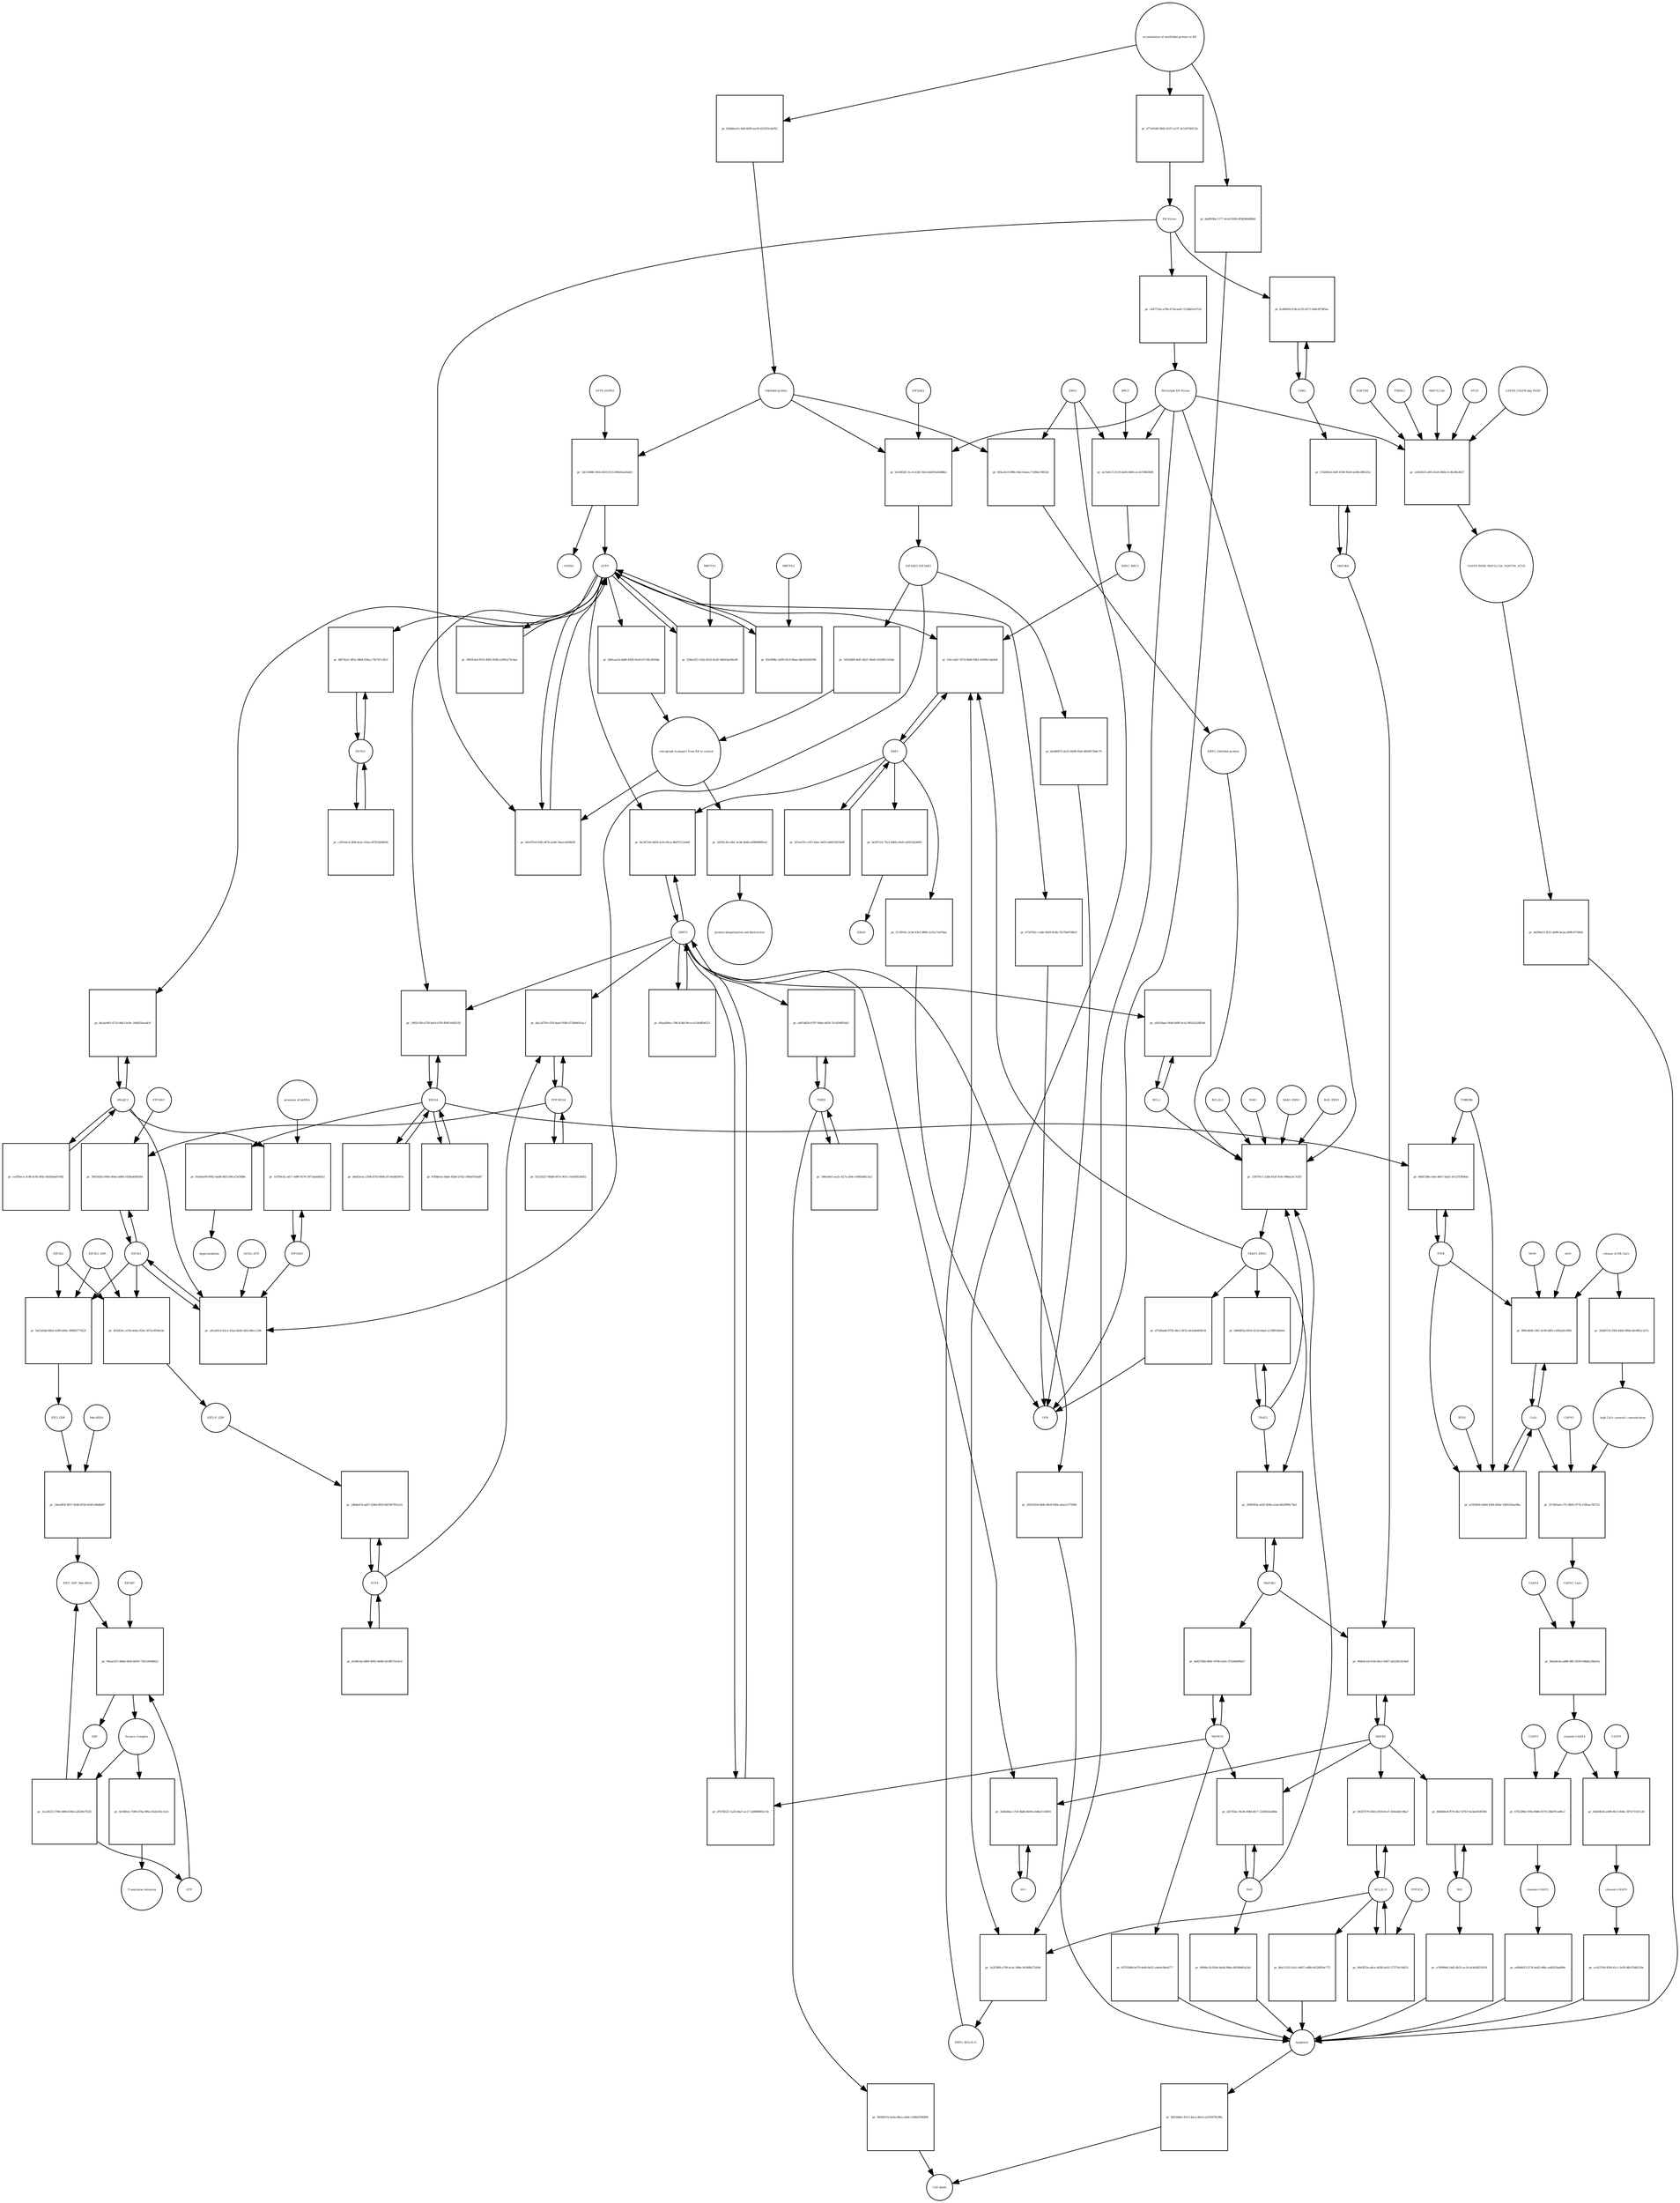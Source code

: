 strict digraph  {
ATF6_HSPA5 [annotation="", bipartite=0, cls=complex, fontsize=4, label=ATF6_HSPA5, shape=circle];
"pr_1dc55888-10fd-4503-9155-8f0e4ead5a63" [annotation="", bipartite=1, cls=process, fontsize=4, label="pr_1dc55888-10fd-4503-9155-8f0e4ead5a63", shape=square];
ATF6 [annotation="urn_miriam_hgnc.symbol_ATF6", bipartite=0, cls=macromolecule, fontsize=4, label=ATF6, shape=circle];
HSPA5 [annotation="urn_miriam_hgnc.symbol_HSPA5", bipartite=0, cls=macromolecule, fontsize=4, label=HSPA5, shape=circle];
"Unfolded protein" [annotation="", bipartite=0, cls=macromolecule, fontsize=4, label="Unfolded protein", shape=circle];
ERN1 [annotation="urn_miriam_hgnc.symbol_ERN1", bipartite=0, cls=macromolecule, fontsize=4, label=ERN1, shape=circle];
"pr_6f4ca5c0-098e-44e3-baea-710b6a70852d" [annotation="", bipartite=1, cls=process, fontsize=4, label="pr_6f4ca5c0-098e-44e3-baea-710b6a70852d", shape=square];
"ERN1_Unfolded protein" [annotation="", bipartite=0, cls=complex, fontsize=4, label="ERN1_Unfolded protein", shape=circle];
EIF2AK3_EIF2AK3 [annotation="", bipartite=0, cls=complex, fontsize=4, label=EIF2AK3_EIF2AK3, shape=circle];
"pr_34318d0f-bbf1-4b21-96e8-cb508411b5de" [annotation="", bipartite=1, cls=process, fontsize=4, label="pr_34318d0f-bbf1-4b21-96e8-cb508411b5de", shape=square];
"retrograde transport from ER to cytosol" [annotation="", bipartite=0, cls=phenotype, fontsize=4, label="retrograde transport from ER to cytosol", shape=circle];
"pr_6d0caa1d-abd9-4300-9ce9-d7c28c3830da" [annotation="", bipartite=1, cls=process, fontsize=4, label="pr_6d0caa1d-abd9-4300-9ce9-d7c28c3830da", shape=square];
"pr_2d55fc3b-cd6c-4c9e-8e6b-a09fd99f81e0" [annotation="", bipartite=1, cls=process, fontsize=4, label="pr_2d55fc3b-cd6c-4c9e-8e6b-a09fd99f81e0", shape=square];
"protein ubiquitination and destruction" [annotation="", bipartite=0, cls=phenotype, fontsize=4, label="protein ubiquitination and destruction", shape=circle];
"pr_139701c1-52bf-41af-91fe-986ea3c7e2f3" [annotation="", bipartite=1, cls=process, fontsize=4, label="pr_139701c1-52bf-41af-91fe-986ea3c7e2f3", shape=square];
TRAF2_ERN1 [annotation="", bipartite=0, cls=complex, fontsize=4, label=TRAF2_ERN1, shape=circle];
BAK1_ERN1 [annotation="", bipartite=0, cls=complex, fontsize=4, label=BAK1_ERN1, shape=circle];
BAX_ERN1 [annotation="", bipartite=0, cls=complex, fontsize=4, label=BAX_ERN1, shape=circle];
BCL2 [annotation="urn_miriam_hgnc.symbol_BCL2", bipartite=0, cls="nucleic acid feature", fontsize=4, label=BCL2, shape=circle];
BCL2L1 [annotation="urn_miriam_hgnc.symbol_BCL2L1", bipartite=0, cls=macromolecule, fontsize=4, label=BCL2L1, shape=circle];
"Persistant ER Stress" [annotation="", bipartite=0, cls=phenotype, fontsize=4, label="Persistant ER Stress", shape=circle];
BAX [annotation="urn_miriam_hgnc.symbol_BAX", bipartite=0, cls=macromolecule, fontsize=4, label=BAX, shape=circle];
BAK1 [annotation="urn_miriam_hgnc.symbol_BAK1", bipartite=0, cls=macromolecule, fontsize=4, label=BAK1, shape=circle];
TRAF2 [annotation="urn_miriam_hgnc.symbol_TRAF2", bipartite=0, cls=macromolecule, fontsize=4, label=TRAF2, shape=circle];
XBP1 [annotation="urn_miriam_hgnc.symbol_XBP1", bipartite=0, cls=macromolecule, fontsize=4, label=XBP1, shape=circle];
"pr_f16ccab5-7d74-4444-9db1-fe690c1deda8" [annotation="", bipartite=1, cls=process, fontsize=4, label="pr_f16ccab5-7d74-4444-9db1-fe690c1deda8", shape=square];
ERN1_BBC3 [annotation="", bipartite=0, cls=complex, fontsize=4, label=ERN1_BBC3, shape=circle];
ERN1_BCL2L11 [annotation="", bipartite=0, cls=complex, fontsize=4, label=ERN1_BCL2L11, shape=circle];
"pr_2f5e4191-c547-4a6c-b655-b6fd102f1b90" [annotation="", bipartite=1, cls=process, fontsize=4, label="pr_2f5e4191-c547-4a6c-b655-b6fd102f1b90", shape=square];
"pr_4e5f57e5-7fa2-49b9-a9e8-cb5f52424992" [annotation="", bipartite=1, cls=process, fontsize=4, label="pr_4e5f57e5-7fa2-49b9-a9e8-cb5f52424992", shape=square];
ERAD [annotation="", bipartite=0, cls=phenotype, fontsize=4, label=ERAD, shape=circle];
"pr_511f916c-2cb6-43e3-888e-2c62c7e47daa" [annotation="", bipartite=1, cls=process, fontsize=4, label="pr_511f916c-2cb6-43e3-888e-2c62c7e47daa", shape=square];
UPR [annotation="", bipartite=0, cls=phenotype, fontsize=4, label=UPR, shape=circle];
"pr_b4608f3a-6816-412d-b4a9-a139f8184e64" [annotation="", bipartite=1, cls=process, fontsize=4, label="pr_b4608f3a-6816-412d-b4a9-a139f8184e64", shape=square];
MAPK8 [annotation="urn_miriam_hgnc.symbol_MAPK8", bipartite=0, cls=macromolecule, fontsize=4, label=MAPK8, shape=circle];
"pr_40d24cad-fe5d-45a1-b467-eb324516c4e6" [annotation="", bipartite=1, cls=process, fontsize=4, label="pr_40d24cad-fe5d-45a1-b467-eb324516c4e6", shape=square];
MAP3K4 [annotation="urn_miriam_hgnc.symbol_MAP3K4", bipartite=0, cls=macromolecule, fontsize=4, label=MAP3K4, shape=circle];
MAP3K5 [annotation="urn_miriam_hgnc.symbol_MAP3K5", bipartite=0, cls=macromolecule, fontsize=4, label=MAP3K5, shape=circle];
MAPK14 [annotation="urn_miriam_hgnc.symbol_MAPK14", bipartite=0, cls=macromolecule, fontsize=4, label=MAPK14, shape=circle];
"pr_da8270d4-d90c-4708-a5e5-1f1b44d09eb7" [annotation="", bipartite=1, cls=process, fontsize=4, label="pr_da8270d4-d90c-4708-a5e5-1f1b44d09eb7", shape=square];
"pr_6370268b-b079-4e49-bd31-a4e0c04ed177" [annotation="", bipartite=1, cls=process, fontsize=4, label="pr_6370268b-b079-4e49-bd31-a4e0c04ed177", shape=square];
Apoptosis [annotation="", bipartite=0, cls=phenotype, fontsize=4, label=Apoptosis, shape=circle];
DDIT3 [annotation="urn_miriam_hgnc.symbol_DDIT3", bipartite=0, cls=macromolecule, fontsize=4, label=DDIT3, shape=circle];
"pr_d7678222-1a20-4da7-ac17-2d4088802c1b" [annotation="", bipartite=1, cls=process, fontsize=4, label="pr_d7678222-1a20-4da7-ac17-2d4088802c1b", shape=square];
"pr_34561854-6fd0-49c8-85be-afaa12776f46" [annotation="", bipartite=1, cls=process, fontsize=4, label="pr_34561854-6fd0-49c8-85be-afaa12776f46", shape=square];
"pr_ad555bae-5646-449f-9ce2-881b2228f54d" [annotation="", bipartite=1, cls=process, fontsize=4, label="pr_ad555bae-5646-449f-9ce2-881b2228f54d", shape=square];
"pr_b5ed7fe9-93f0-4f74-a2d0-18aec6438d30" [annotation="", bipartite=1, cls=process, fontsize=4, label="pr_b5ed7fe9-93f0-4f74-a2d0-18aec6438d30", shape=square];
"ER Stress" [annotation="", bipartite=0, cls=phenotype, fontsize=4, label="ER Stress", shape=circle];
"pr_258ee5f3-12b3-4532-8cd2-0d043ae06c49" [annotation="", bipartite=1, cls=process, fontsize=4, label="pr_258ee5f3-12b3-4532-8cd2-0d043ae06c49", shape=square];
MBTPS1 [annotation="urn_miriam_hgnc.symbol_MBTPS1", bipartite=0, cls=macromolecule, fontsize=4, label=MBTPS1, shape=circle];
"pr_83c698fa-2a90-43c6-8bae-68e45d39196f" [annotation="", bipartite=1, cls=process, fontsize=4, label="pr_83c698fa-2a90-43c6-8bae-68e45d39196f", shape=square];
MBTPS2 [annotation="urn_miriam_hgnc.symbol_MBTPS2", bipartite=0, cls=macromolecule, fontsize=4, label=MBTPS2, shape=circle];
"pr_390263a4-f635-4982-8340-a2081a73c4aa" [annotation="", bipartite=1, cls=process, fontsize=4, label="pr_390263a4-f635-4982-8340-a2081a73c4aa", shape=square];
"pr_95aa690a-c786-4248-90ca-a514a9f0d123" [annotation="", bipartite=1, cls=process, fontsize=4, label="pr_95aa690a-c786-4248-90ca-a514a9f0d123", shape=square];
"pr_8e3d72d3-d854-4cfe-85ca-88d7f112eb0f" [annotation="", bipartite=1, cls=process, fontsize=4, label="pr_8e3d72d3-d854-4cfe-85ca-88d7f112eb0f", shape=square];
EIF2S1 [annotation="urn_miriam_hgnc.symbol_EIF2S1", bipartite=0, cls=macromolecule, fontsize=4, label=EIF2S1, shape=circle];
"pr_a41a0014-b3c1-43ae-beb0-d45c48ecc29b" [annotation="", bipartite=1, cls=process, fontsize=4, label="pr_a41a0014-b3c1-43ae-beb0-d45c48ecc29b", shape=square];
GCN2_ATP [annotation="", bipartite=0, cls=complex, fontsize=4, label=GCN2_ATP, shape=circle];
EIF2AK2 [annotation="urn_miriam_hgnc.symbol_EIF2AK2", bipartite=0, cls=macromolecule, fontsize=4, label=EIF2AK2, shape=circle];
DNAJC3 [annotation="urn_miriam_hgnc.symbol_DNAJC3", bipartite=0, cls=macromolecule, fontsize=4, label=DNAJC3, shape=circle];
EIF2S2 [annotation="urn_miriam_hgnc.symbol_EIF2S2", bipartite=0, cls=macromolecule, fontsize=4, label=EIF2S2, shape=circle];
"pr_5b23d5dd-88b3-4390-b06c-008f0577422f" [annotation="", bipartite=1, cls=process, fontsize=4, label="pr_5b23d5dd-88b3-4390-b06c-008f0577422f", shape=square];
EIF2S3_GDP [annotation="", bipartite=0, cls=complex, fontsize=4, label=EIF2S3_GDP, shape=circle];
EIF2_GDP [annotation="", bipartite=0, cls=complex, fontsize=4, label=EIF2_GDP, shape=circle];
"EIF2_GDP_Met-tRNA" [annotation="", bipartite=0, cls=complex, fontsize=4, label="EIF2_GDP_Met-tRNA", shape=circle];
"pr_04aac637-d66d-4430-b819-734510048b22" [annotation="", bipartite=1, cls=process, fontsize=4, label="pr_04aac637-d66d-4430-b819-734510048b22", shape=square];
"Ternary Complex" [annotation="", bipartite=0, cls=complex, fontsize=4, label="Ternary Complex", shape=circle];
"EIF2B*" [annotation="", bipartite=0, cls=complex, fontsize=4, label="EIF2B*", shape=circle];
GTP [annotation="urn_miriam_obo.chebi_CHEBI%3A57600", bipartite=0, cls="simple chemical", fontsize=4, label=GTP, shape=circle];
GDP [annotation="urn_miriam_obo.chebi_CHEBI%3A65180", bipartite=0, cls="simple chemical", fontsize=4, label=GDP, shape=circle];
"pr_1ac24211-f786-4084-83bd-a2f2bfe7f255" [annotation="", bipartite=1, cls=process, fontsize=4, label="pr_1ac24211-f786-4084-83bd-a2f2bfe7f255", shape=square];
ATF4 [annotation="urn_miriam_hgnc.symbol_ATF4", bipartite=0, cls=macromolecule, fontsize=4, label=ATF4, shape=circle];
"pr_24bda47d-ad57-436d-8910-8d7d07f01a14" [annotation="", bipartite=1, cls=process, fontsize=4, label="pr_24bda47d-ad57-436d-8910-8d7d07f01a14", shape=square];
"EIF2-P_GDP" [annotation="", bipartite=0, cls=complex, fontsize=4, label="EIF2-P_GDP", shape=circle];
"pr_d144fc6a-68f6-4092-8e68-55c88735cdcd" [annotation="", bipartite=1, cls=process, fontsize=4, label="pr_d144fc6a-68f6-4092-8e68-55c88735cdcd", shape=square];
PPP1R15A [annotation="urn_miriam_hgnc.symbol_PPP1R15A", bipartite=0, cls=macromolecule, fontsize=4, label=PPP1R15A, shape=circle];
"pr_dac2d759-cf29-4ae4-9580-473b8bf41ac2" [annotation="", bipartite=1, cls=process, fontsize=4, label="pr_dac2d759-cf29-4ae4-9580-473b8bf41ac2", shape=square];
"pr_53220227-6bd9-447e-9031-10a93923b2f2" [annotation="", bipartite=1, cls=process, fontsize=4, label="pr_53220227-6bd9-447e-9031-10a93923b2f2", shape=square];
"pr_4cf4f6e5-7589-476a-9f6a-0522e45c1e1c" [annotation="", bipartite=1, cls=process, fontsize=4, label="pr_4cf4f6e5-7589-476a-9f6a-0522e45c1e1c", shape=square];
"Translation initiation" [annotation="", bipartite=0, cls=phenotype, fontsize=4, label="Translation initiation", shape=circle];
"pr_3009383a-e62f-4940-a2a6-4620f90c74a1" [annotation="", bipartite=1, cls=process, fontsize=4, label="pr_3009383a-e62f-4940-a2a6-4620f90c74a1", shape=square];
ERO1A [annotation="urn_miriam_hgnc.symbol_ERO1A", bipartite=0, cls=macromolecule, fontsize=4, label=ERO1A, shape=circle];
"pr_1902cf38-e578-4a05-b7f9-ff667e083535" [annotation="", bipartite=1, cls=process, fontsize=4, label="pr_1902cf38-e578-4a05-b7f9-ff667e083535", shape=square];
"pr_87bbfeea-04de-45bd-a7d2-c0fda010ab87" [annotation="", bipartite=1, cls=process, fontsize=4, label="pr_87bbfeea-04de-45bd-a7d2-c0fda010ab87", shape=square];
"pr_7b91b5b3-090a-404a-b840-1038a4d58344" [annotation="", bipartite=1, cls=process, fontsize=4, label="pr_7b91b5b3-090a-404a-b840-1038a4d58344", shape=square];
EIF2AK1 [annotation="urn_miriam_hgnc.symbol_EIF2AK1", bipartite=0, cls=macromolecule, fontsize=4, label=EIF2AK1, shape=circle];
"pr_af2702ac-9e24-4084-bfc7-12381b5a9dbe" [annotation="", bipartite=1, cls=process, fontsize=4, label="pr_af2702ac-9e24-4084-bfc7-12381b5a9dbe", shape=square];
"pr_90fb6c1b-95b4-4a6d-94ba-64589482a3a5" [annotation="", bipartite=1, cls=process, fontsize=4, label="pr_90fb6c1b-95b4-4a6d-94ba-64589482a3a5", shape=square];
"Ca2+" [annotation="urn_miriam_obo.chebi_CHEBI%3A29108", bipartite=0, cls="simple chemical", fontsize=4, label="Ca2+", shape=circle];
"pr_8991460b-18f1-4c09-b4f5-c4362a6c09fd" [annotation="", bipartite=1, cls=process, fontsize=4, label="pr_8991460b-18f1-4c09-b4f5-c4362a6c09fd", shape=square];
"release of ER Ca2+" [annotation="", bipartite=0, cls=phenotype, fontsize=4, label="release of ER Ca2+", shape=circle];
ITPR [annotation="urn_miriam_hgnc.symbol_ITPR1|urn_miriam_hgnc.symbol_ITPR2|urn_miriam_hgnc.symbol_ITPR3", bipartite=0, cls=macromolecule, fontsize=4, label=ITPR, shape=circle];
MAM [annotation="", bipartite=0, cls=phenotype, fontsize=4, label=MAM, shape=circle];
s619 [annotation="", bipartite=0, cls=complex, fontsize=4, label=s619, shape=circle];
"pr_514266cb-0aff-47d0-93e9-ee08c586321a" [annotation="", bipartite=1, cls=process, fontsize=4, label="pr_514266cb-0aff-47d0-93e9-ee08c586321a", shape=square];
CDK5 [annotation="urn_miriam_hgnc.symbol_CDK5", bipartite=0, cls=macromolecule, fontsize=4, label=CDK5, shape=circle];
"pr_fcd6f604-f19d-4135-8371-0d0c8f78f5ac" [annotation="", bipartite=1, cls="uncertain process", fontsize=4, label="pr_fcd6f604-f19d-4135-8371-0d0c8f78f5ac", shape=square];
"pr_40534dd1-4513-4aca-8bc6-a2593978c98a" [annotation="", bipartite=1, cls=process, fontsize=4, label="pr_40534dd1-4513-4aca-8bc6-a2593978c98a", shape=square];
"Cell death" [annotation="", bipartite=0, cls=phenotype, fontsize=4, label="Cell death", shape=circle];
"pr_a1059fe6-6d0d-4364-829a-1460216ee48a" [annotation="", bipartite=1, cls=process, fontsize=4, label="pr_a1059fe6-6d0d-4364-829a-1460216ee48a", shape=square];
TMBIM6 [annotation="urn_miriam_hgnc.symbol_TMBIM6", bipartite=0, cls=macromolecule, fontsize=4, label=TMBIM6, shape=circle];
RYR1 [annotation="urn_miriam_hgnc.symbol_RYR1", bipartite=0, cls=macromolecule, fontsize=4, label=RYR1, shape=circle];
EIF2AK3 [annotation="urn_miriam_hgnc.symbol_EIF2AK3", bipartite=0, cls=macromolecule, fontsize=4, label=EIF2AK3, shape=circle];
"pr_b3c663d3-3cc4-43d1-9dcd-bb593a828bb2" [annotation="", bipartite=1, cls=process, fontsize=4, label="pr_b3c663d3-3cc4-43d1-9dcd-bb593a828bb2", shape=square];
"pr_95e0aa09-0942-4ad8-9655-89ca7af36f8c" [annotation="", bipartite=1, cls=process, fontsize=4, label="pr_95e0aa09-0942-4ad8-9655-89ca7af36f8c", shape=square];
hyperoxidation [annotation="", bipartite=0, cls=phenotype, fontsize=4, label=hyperoxidation, shape=circle];
"pr_dab43cea-2308-47d3-8fd6-d7c9a082947a" [annotation="", bipartite=1, cls=process, fontsize=4, label="pr_dab43cea-2308-47d3-8fd6-d7c9a082947a", shape=square];
"pr_c447732e-a70b-473d-ae81-123d6e5c972d" [annotation="", bipartite=1, cls=process, fontsize=4, label="pr_c447732e-a70b-473d-ae81-123d6e5c972d", shape=square];
"CASP8_CASP8-ubq_FADD" [annotation="", bipartite=0, cls=complex, fontsize=4, label="CASP8_CASP8-ubq_FADD", shape=circle];
"pr_cefd2825-af65-4e26-846e-fc36c8fa3827" [annotation="", bipartite=1, cls=process, fontsize=4, label="pr_cefd2825-af65-4e26-846e-fc36c8fa3827", shape=square];
"SQSTM1 " [annotation="urn_miriam_hgnc.symbol_SQSTM1", bipartite=0, cls=macromolecule, fontsize=4, label="SQSTM1 ", shape=circle];
CASP8_FADD_MAP1LC3A_SQSTM1_ATG5 [annotation="", bipartite=0, cls=complex, fontsize=4, label=CASP8_FADD_MAP1LC3A_SQSTM1_ATG5, shape=circle];
TRIM13 [annotation="urn_miriam_hgnc.symbol_TRIM13", bipartite=0, cls=macromolecule, fontsize=4, label=TRIM13, shape=circle];
MAP1LC3A [annotation="urn_miriam_hgnc.symbol_MAP1LC3A", bipartite=0, cls=macromolecule, fontsize=4, label=MAP1LC3A, shape=circle];
ATG5 [annotation="urn_miriam_hgnc.symbol_ATG5", bipartite=0, cls=macromolecule, fontsize=4, label=ATG5, shape=circle];
"pr_de090a51-ff21-4d99-be3a-e89fc671f8d1" [annotation="", bipartite=1, cls=process, fontsize=4, label="pr_de090a51-ff21-4d99-be3a-e89fc671f8d1", shape=square];
"AP-1" [annotation="urn_miriam_hgnc.symbol_FOS|urn_miriam_hgnc.symbol_FOSB|urn_miriam_hgnc.symbol_FOSL1|urn_miriam_hgnc.symbol_FOSL2|urn_miriam_hgnc.symbol_JUN|urn_miriam_hgnc.symbol_JUNB|urn_miriam_hgnc.symbol_JUND", bipartite=0, cls=macromolecule, fontsize=4, label="AP-1", shape=circle];
"pr_3a4bd4ae-17ef-4bdb-8e0d-e3dba7c02801" [annotation="", bipartite=1, cls=process, fontsize=4, label="pr_3a4bd4ae-17ef-4bdb-8e0d-e3dba7c02801", shape=square];
"pr_1d709c42-a417-4d9f-9576-2971da4482e2" [annotation="", bipartite=1, cls=process, fontsize=4, label="pr_1d709c42-a417-4d9f-9576-2971da4482e2", shape=square];
"presence of dsRNA" [annotation="", bipartite=0, cls=phenotype, fontsize=4, label="presence of dsRNA", shape=circle];
"Met-tRNA" [annotation="urn_miriam_hgnc_HGNC%3A34779", bipartite=0, cls="nucleic acid feature", fontsize=4, label="Met-tRNA", shape=circle];
"pr_24ee485f-8f57-4e0b-8550-d545c94d6b97" [annotation="", bipartite=1, cls=process, fontsize=4, label="pr_24ee485f-8f57-4e0b-8550-d545c94d6b97", shape=square];
"pr_4f1bf24c-e334-4d4a-920e-507ec6936e5b" [annotation="", bipartite=1, cls=process, fontsize=4, label="pr_4f1bf24c-e334-4d4a-920e-507ec6936e5b", shape=square];
"accumulation of misfolded protein in ER" [annotation="", bipartite=0, cls=phenotype, fontsize=4, label="accumulation of misfolded protein in ER", shape=circle];
"pr_b5b86acd-c4d0-4950-aa34-d21835c4ef92" [annotation="", bipartite=1, cls=process, fontsize=4, label="pr_b5b86acd-c4d0-4950-aa34-d21835c4ef92", shape=square];
"pr_477e8348-08d2-4197-a137-3e7a07d9213e" [annotation="", bipartite=1, cls=process, fontsize=4, label="pr_477e8348-08d2-4197-a137-3e7a07d9213e", shape=square];
"pr_8a4f938a-1177-4ca9-9266-4f3d56bb866d" [annotation="", bipartite=1, cls=process, fontsize=4, label="pr_8a4f938a-1177-4ca9-9266-4f3d56bb866d", shape=square];
"pr_bb366075-2e22-4008-92ef-482907306c79" [annotation="", bipartite=1, cls=process, fontsize=4, label="pr_bb366075-2e22-4008-92ef-482907306c79", shape=square];
"pr_d75d9add-9795-4bc3-8f32-e43e8d400e58" [annotation="", bipartite=1, cls=process, fontsize=4, label="pr_d75d9add-9795-4bc3-8f32-e43e8d400e58", shape=square];
"pr_67507b2c-ce8e-49d3-8c4b-7657b097d8c8" [annotation="", bipartite=1, cls=process, fontsize=4, label="pr_67507b2c-ce8e-49d3-8c4b-7657b097d8c8", shape=square];
BCL2L11 [annotation="urn_miriam_hgnc.symbol_BCL2L11", bipartite=0, cls=macromolecule, fontsize=4, label=BCL2L11, shape=circle];
"pr_04347579-3b03-4f18-8ce7-454a4d2c9ba7" [annotation="", bipartite=1, cls=process, fontsize=4, label="pr_04347579-3b03-4f18-8ce7-454a4d2c9ba7", shape=square];
BID [annotation="urn_miriam_hgnc.symbol_BID", bipartite=0, cls=macromolecule, fontsize=4, label=BID, shape=circle];
"pr_8db6bbc8-ff74-4fa7-87b7-6e3ee6549385" [annotation="", bipartite=1, cls=process, fontsize=4, label="pr_8db6bbc8-ff74-4fa7-87b7-6e3ee6549385", shape=square];
"pr_86a11331-b5a1-4d07-a488-04320854c772" [annotation="", bipartite=1, cls=process, fontsize=4, label="pr_86a11331-b5a1-4d07-a488-04320854c772", shape=square];
"pr_e749994d-1dd3-4b35-ac16-dcb65821f016" [annotation="", bipartite=1, cls=process, fontsize=4, label="pr_e749994d-1dd3-4b35-ac16-dcb65821f016", shape=square];
"pr_5e2f39f8-e709-4c4c-990e-00368b373d9d" [annotation="", bipartite=1, cls=process, fontsize=4, label="pr_5e2f39f8-e709-4c4c-990e-00368b373d9d", shape=square];
"pr_ae7a8c15-f119-4a83-b665-accb75883808" [annotation="", bipartite=1, cls=process, fontsize=4, label="pr_ae7a8c15-f119-4a83-b665-accb75883808", shape=square];
BBC3 [annotation="urn_miriam_hgnc.symbol_BBC3", bipartite=0, cls=macromolecule, fontsize=4, label=BBC3, shape=circle];
"pr_69d3f25a-a8ca-4038-ab33-273710c56631" [annotation="", bipartite=1, cls=process, fontsize=4, label="pr_69d3f25a-a8ca-4038-ab33-273710c56631", shape=square];
PPP2CA [annotation="urn_miriam_hgnc.symbol_PPP2CA", bipartite=0, cls=macromolecule, fontsize=4, label=PPP2CA, shape=circle];
TRIB3 [annotation="urn_miriam_hgnc.symbol_TRIB3", bipartite=0, cls=macromolecule, fontsize=4, label=TRIB3, shape=circle];
"pr_eb07dd24-0787-440e-b929-7a19269f5b42" [annotation="", bipartite=1, cls=process, fontsize=4, label="pr_eb07dd24-0787-440e-b929-7a19269f5b42", shape=square];
"pr_546e5de5-ae2c-427a-af9e-e3982ddfc3a2" [annotation="", bipartite=1, cls=process, fontsize=4, label="pr_546e5de5-ae2c-427a-af9e-e3982ddfc3a2", shape=square];
"pr_0b58b7cb-9e4a-4bca-ab0e-128b02596f68" [annotation="", bipartite=1, cls=process, fontsize=4, label="pr_0b58b7cb-9e4a-4bca-ab0e-128b02596f68", shape=square];
"pr_2f4d9724-25f9-4dd5-80bd-bfe9f62c527a" [annotation="", bipartite=1, cls=process, fontsize=4, label="pr_2f4d9724-25f9-4dd5-80bd-bfe9f62c527a", shape=square];
"high Ca2+ cytosolic concentration" [annotation="", bipartite=0, cls=phenotype, fontsize=4, label="high Ca2+ cytosolic concentration", shape=circle];
"pr_8e2ae061-4723-46e2-bc8c-264d35eeadc8" [annotation="", bipartite=1, cls=process, fontsize=4, label="pr_8e2ae061-4723-46e2-bc8c-264d35eeadc8", shape=square];
"pr_ce593ece-3c9b-4c81-8f41-6b1bb4a07e82" [annotation="", bipartite=1, cls=process, fontsize=4, label="pr_ce593ece-3c9b-4c81-8f41-6b1bb4a07e82", shape=square];
"pr_04df136b-c9ae-48e7-bab3-3e127f3f64da" [annotation="", bipartite=1, cls=process, fontsize=4, label="pr_04df136b-c9ae-48e7-bab3-3e127f3f64da", shape=square];
CASP4 [annotation="urn_miriam_hgnc.symbol_CASP4", bipartite=0, cls=macromolecule, fontsize=4, label=CASP4, shape=circle];
"pr_9a6a8cda-ad88-4ffe-9339-04b8a238a61a" [annotation="", bipartite=1, cls=process, fontsize=4, label="pr_9a6a8cda-ad88-4ffe-9339-04b8a238a61a", shape=square];
"cleaved~CASP4" [annotation="urn_miriam_hgnc.symbol_CASP4", bipartite=0, cls=macromolecule, fontsize=4, label="cleaved~CASP4", shape=circle];
"CAPN1_Ca2+" [annotation="", bipartite=0, cls=complex, fontsize=4, label="CAPN1_Ca2+", shape=circle];
CASP3 [annotation="urn_miriam_hgnc.symbol_CASP3", bipartite=0, cls=macromolecule, fontsize=4, label=CASP3, shape=circle];
"pr_67f2389d-195b-49d6-9370-18bd7fca68c2" [annotation="", bipartite=1, cls=process, fontsize=4, label="pr_67f2389d-195b-49d6-9370-18bd7fca68c2", shape=square];
"cleaved~CASP3" [annotation="urn_miriam_hgnc.symbol_CASP3", bipartite=0, cls=macromolecule, fontsize=4, label="cleaved~CASP3", shape=circle];
CASP9 [annotation="urn_miriam_hgnc.symbol_CSAP9", bipartite=0, cls=macromolecule, fontsize=4, label=CASP9, shape=circle];
"pr_03d44626-a499-40c1-8d4c-307e71437c20" [annotation="", bipartite=1, cls=process, fontsize=4, label="pr_03d44626-a499-40c1-8d4c-307e71437c20", shape=square];
"cleaved~CASP9" [annotation="urn_miriam_hgnc.symbol_CASP9", bipartite=0, cls=macromolecule, fontsize=4, label="cleaved~CASP9", shape=circle];
CAPN1 [annotation="urn_miriam_hgnc.symbol_CAPN1", bipartite=0, cls=macromolecule, fontsize=4, label=CAPN1, shape=circle];
"pr_357463ed-c7f1-4b05-977b-1595ae70f723" [annotation="", bipartite=1, cls=process, fontsize=4, label="pr_357463ed-c7f1-4b05-977b-1595ae70f723", shape=square];
"pr_ed946015-f274-4ad5-966c-ed8201ba0b9c" [annotation="", bipartite=1, cls=process, fontsize=4, label="pr_ed946015-f274-4ad5-966c-ed8201ba0b9c", shape=square];
"pr_cc423764-95fd-41c1-9cf8-98cf556b120e" [annotation="", bipartite=1, cls=process, fontsize=4, label="pr_cc423764-95fd-41c1-9cf8-98cf556b120e", shape=square];
HYOU1 [annotation="urn_miriam_hgnc.symbol_HYOU1", bipartite=0, cls=macromolecule, fontsize=4, label=HYOU1, shape=circle];
"pr_dbf74e2c-8f5a-48b4-83ba-c7fe7d7c2fa3" [annotation="", bipartite=1, cls=process, fontsize=4, label="pr_dbf74e2c-8f5a-48b4-83ba-c7fe7d7c2fa3", shape=square];
"pr_c287edc4-5f06-4e2c-93aa-fd7f52b00b56" [annotation="", bipartite=1, cls=process, fontsize=4, label="pr_c287edc4-5f06-4e2c-93aa-fd7f52b00b56", shape=square];
ATF6_HSPA5 -> "pr_1dc55888-10fd-4503-9155-8f0e4ead5a63"  [annotation="", interaction_type=consumption];
"pr_1dc55888-10fd-4503-9155-8f0e4ead5a63" -> ATF6  [annotation="", interaction_type=production];
"pr_1dc55888-10fd-4503-9155-8f0e4ead5a63" -> HSPA5  [annotation="", interaction_type=production];
ATF6 -> "pr_6d0caa1d-abd9-4300-9ce9-d7c28c3830da"  [annotation="", interaction_type=consumption];
ATF6 -> "pr_f16ccab5-7d74-4444-9db1-fe690c1deda8"  [annotation="urn_miriam_pubmed_26587781|urn_miriam_pubmed_23430059", interaction_type=catalysis];
ATF6 -> "pr_b5ed7fe9-93f0-4f74-a2d0-18aec6438d30"  [annotation="", interaction_type=consumption];
ATF6 -> "pr_258ee5f3-12b3-4532-8cd2-0d043ae06c49"  [annotation="", interaction_type=consumption];
ATF6 -> "pr_83c698fa-2a90-43c6-8bae-68e45d39196f"  [annotation="", interaction_type=consumption];
ATF6 -> "pr_390263a4-f635-4982-8340-a2081a73c4aa"  [annotation="", interaction_type=consumption];
ATF6 -> "pr_8e3d72d3-d854-4cfe-85ca-88d7f112eb0f"  [annotation="urn_miriam_pubmed_26587781|urn_miriam_pubmed_17991856|urn_miriam_pubmed_28843399", interaction_type=catalysis];
ATF6 -> "pr_1902cf38-e578-4a05-b7f9-ff667e083535"  [annotation="urn_miriam_pubmed_23850759|urn_miriam_pubmed_25387528", interaction_type=catalysis];
ATF6 -> "pr_67507b2c-ce8e-49d3-8c4b-7657b097d8c8"  [annotation="", interaction_type=consumption];
ATF6 -> "pr_8e2ae061-4723-46e2-bc8c-264d35eeadc8"  [annotation="urn_miriam_pubmed_12601012|urn_miriam_pubmed_18360008", interaction_type=catalysis];
ATF6 -> "pr_dbf74e2c-8f5a-48b4-83ba-c7fe7d7c2fa3"  [annotation=urn_miriam_pubmed_18360008, interaction_type=catalysis];
"Unfolded protein" -> "pr_1dc55888-10fd-4503-9155-8f0e4ead5a63"  [annotation="urn_miriam_pubmed_19509052|urn_miriam_pubmed_12847084|urn_miriam_pubmed_23850759", interaction_type=catalysis];
"Unfolded protein" -> "pr_6f4ca5c0-098e-44e3-baea-710b6a70852d"  [annotation="", interaction_type=consumption];
"Unfolded protein" -> "pr_b3c663d3-3cc4-43d1-9dcd-bb593a828bb2"  [annotation=urn_miriam_pubmed_17991856, interaction_type=catalysis];
ERN1 -> "pr_6f4ca5c0-098e-44e3-baea-710b6a70852d"  [annotation="", interaction_type=consumption];
ERN1 -> "pr_5e2f39f8-e709-4c4c-990e-00368b373d9d"  [annotation="", interaction_type=consumption];
ERN1 -> "pr_ae7a8c15-f119-4a83-b665-accb75883808"  [annotation="", interaction_type=consumption];
"pr_6f4ca5c0-098e-44e3-baea-710b6a70852d" -> "ERN1_Unfolded protein"  [annotation="", interaction_type=production];
"ERN1_Unfolded protein" -> "pr_139701c1-52bf-41af-91fe-986ea3c7e2f3"  [annotation="", interaction_type=consumption];
EIF2AK3_EIF2AK3 -> "pr_34318d0f-bbf1-4b21-96e8-cb508411b5de"  [annotation="", interaction_type=consumption];
EIF2AK3_EIF2AK3 -> "pr_a41a0014-b3c1-43ae-beb0-d45c48ecc29b"  [annotation="urn_miriam_pubmed_12667446|urn_miriam_pubmed_16246152|urn_miriam_pubmed_12601012|urn_miriam_pubmed_23850759|urn_miriam_pubmed_18360008|urn_miriam_pubmed_26587781", interaction_type=catalysis];
EIF2AK3_EIF2AK3 -> "pr_bb366075-2e22-4008-92ef-482907306c79"  [annotation="", interaction_type=consumption];
"pr_34318d0f-bbf1-4b21-96e8-cb508411b5de" -> "retrograde transport from ER to cytosol"  [annotation="", interaction_type=production];
"retrograde transport from ER to cytosol" -> "pr_2d55fc3b-cd6c-4c9e-8e6b-a09fd99f81e0"  [annotation="", interaction_type=consumption];
"retrograde transport from ER to cytosol" -> "pr_b5ed7fe9-93f0-4f74-a2d0-18aec6438d30"  [annotation="urn_miriam_pubmed_18360008|urn_miriam_pubmed_17991856|urn_miriam_pubmed_26587781|urn_miriam_pubmed_12847084", interaction_type=inhibition];
"pr_6d0caa1d-abd9-4300-9ce9-d7c28c3830da" -> "retrograde transport from ER to cytosol"  [annotation="", interaction_type=production];
"pr_2d55fc3b-cd6c-4c9e-8e6b-a09fd99f81e0" -> "protein ubiquitination and destruction"  [annotation="", interaction_type=production];
"pr_139701c1-52bf-41af-91fe-986ea3c7e2f3" -> TRAF2_ERN1  [annotation="", interaction_type=production];
TRAF2_ERN1 -> "pr_f16ccab5-7d74-4444-9db1-fe690c1deda8"  [annotation="urn_miriam_pubmed_26587781|urn_miriam_pubmed_23430059", interaction_type=catalysis];
TRAF2_ERN1 -> "pr_b4608f3a-6816-412d-b4a9-a139f8184e64"  [annotation=urn_miriam_pubmed_23850759, interaction_type=catalysis];
TRAF2_ERN1 -> "pr_3009383a-e62f-4940-a2a6-4620f90c74a1"  [annotation=urn_miriam_pubmed_23850759, interaction_type=catalysis];
TRAF2_ERN1 -> "pr_d75d9add-9795-4bc3-8f32-e43e8d400e58"  [annotation="", interaction_type=consumption];
BAK1_ERN1 -> "pr_139701c1-52bf-41af-91fe-986ea3c7e2f3"  [annotation="urn_miriam_pubmed_23850759|urn_miriam_pubmed_23430059|urn_miriam_pubmed_26587781", interaction_type=catalysis];
BAX_ERN1 -> "pr_139701c1-52bf-41af-91fe-986ea3c7e2f3"  [annotation="urn_miriam_pubmed_23850759|urn_miriam_pubmed_23430059|urn_miriam_pubmed_26587781", interaction_type=catalysis];
BCL2 -> "pr_139701c1-52bf-41af-91fe-986ea3c7e2f3"  [annotation="urn_miriam_pubmed_23850759|urn_miriam_pubmed_23430059|urn_miriam_pubmed_26587781", interaction_type=inhibition];
BCL2 -> "pr_ad555bae-5646-449f-9ce2-881b2228f54d"  [annotation="", interaction_type=consumption];
BCL2L1 -> "pr_139701c1-52bf-41af-91fe-986ea3c7e2f3"  [annotation="urn_miriam_pubmed_23850759|urn_miriam_pubmed_23430059|urn_miriam_pubmed_26587781", interaction_type=inhibition];
"Persistant ER Stress" -> "pr_139701c1-52bf-41af-91fe-986ea3c7e2f3"  [annotation="urn_miriam_pubmed_23850759|urn_miriam_pubmed_23430059|urn_miriam_pubmed_26587781", interaction_type=inhibition];
"Persistant ER Stress" -> "pr_b3c663d3-3cc4-43d1-9dcd-bb593a828bb2"  [annotation=urn_miriam_pubmed_17991856, interaction_type=catalysis];
"Persistant ER Stress" -> "pr_cefd2825-af65-4e26-846e-fc36c8fa3827"  [annotation=urn_miriam_pubmed_17991856, interaction_type=catalysis];
"Persistant ER Stress" -> "pr_5e2f39f8-e709-4c4c-990e-00368b373d9d"  [annotation="urn_miriam_pubmed_23850759|urn_miriam_pubmed_23430059|urn_miriam_pubmed_26587781", interaction_type=inhibition];
"Persistant ER Stress" -> "pr_ae7a8c15-f119-4a83-b665-accb75883808"  [annotation="urn_miriam_pubmed_23430059|urn_miriam_pubmed_17991856", interaction_type=inhibition];
BAX -> "pr_139701c1-52bf-41af-91fe-986ea3c7e2f3"  [annotation="urn_miriam_pubmed_23850759|urn_miriam_pubmed_23430059|urn_miriam_pubmed_26587781", interaction_type=catalysis];
BAX -> "pr_af2702ac-9e24-4084-bfc7-12381b5a9dbe"  [annotation="", interaction_type=consumption];
BAX -> "pr_90fb6c1b-95b4-4a6d-94ba-64589482a3a5"  [annotation="", interaction_type=consumption];
BAK1 -> "pr_139701c1-52bf-41af-91fe-986ea3c7e2f3"  [annotation="urn_miriam_pubmed_23850759|urn_miriam_pubmed_23430059|urn_miriam_pubmed_26587781", interaction_type=catalysis];
TRAF2 -> "pr_139701c1-52bf-41af-91fe-986ea3c7e2f3"  [annotation="", interaction_type=consumption];
TRAF2 -> "pr_b4608f3a-6816-412d-b4a9-a139f8184e64"  [annotation="", interaction_type=consumption];
TRAF2 -> "pr_3009383a-e62f-4940-a2a6-4620f90c74a1"  [annotation=urn_miriam_pubmed_23850759, interaction_type=catalysis];
XBP1 -> "pr_f16ccab5-7d74-4444-9db1-fe690c1deda8"  [annotation="", interaction_type=consumption];
XBP1 -> "pr_2f5e4191-c547-4a6c-b655-b6fd102f1b90"  [annotation="", interaction_type=consumption];
XBP1 -> "pr_4e5f57e5-7fa2-49b9-a9e8-cb5f52424992"  [annotation="", interaction_type=consumption];
XBP1 -> "pr_511f916c-2cb6-43e3-888e-2c62c7e47daa"  [annotation="", interaction_type=consumption];
XBP1 -> "pr_8e3d72d3-d854-4cfe-85ca-88d7f112eb0f"  [annotation="urn_miriam_pubmed_26587781|urn_miriam_pubmed_17991856|urn_miriam_pubmed_28843399", interaction_type=catalysis];
"pr_f16ccab5-7d74-4444-9db1-fe690c1deda8" -> XBP1  [annotation="", interaction_type=production];
ERN1_BBC3 -> "pr_f16ccab5-7d74-4444-9db1-fe690c1deda8"  [annotation="urn_miriam_pubmed_26587781|urn_miriam_pubmed_23430059", interaction_type=catalysis];
ERN1_BCL2L11 -> "pr_f16ccab5-7d74-4444-9db1-fe690c1deda8"  [annotation="urn_miriam_pubmed_26587781|urn_miriam_pubmed_23430059", interaction_type=catalysis];
"pr_2f5e4191-c547-4a6c-b655-b6fd102f1b90" -> XBP1  [annotation="", interaction_type=production];
"pr_4e5f57e5-7fa2-49b9-a9e8-cb5f52424992" -> ERAD  [annotation="", interaction_type=production];
"pr_511f916c-2cb6-43e3-888e-2c62c7e47daa" -> UPR  [annotation="", interaction_type=production];
"pr_b4608f3a-6816-412d-b4a9-a139f8184e64" -> TRAF2  [annotation="", interaction_type=production];
MAPK8 -> "pr_40d24cad-fe5d-45a1-b467-eb324516c4e6"  [annotation="", interaction_type=consumption];
MAPK8 -> "pr_af2702ac-9e24-4084-bfc7-12381b5a9dbe"  [annotation="urn_miriam_pubmed_18191217|urn_miriam_pubmed_23430059", interaction_type=catalysis];
MAPK8 -> "pr_3a4bd4ae-17ef-4bdb-8e0d-e3dba7c02801"  [annotation="urn_miriam_pubmed_26618107|urn_miriam_pubmed_26587781|urn_miriam_pubmed_23850759", interaction_type=catalysis];
MAPK8 -> "pr_04347579-3b03-4f18-8ce7-454a4d2c9ba7"  [annotation="urn_miriam_pubmed_26018731|urn_miriam_pubmed_23850759", interaction_type=catalysis];
MAPK8 -> "pr_8db6bbc8-ff74-4fa7-87b7-6e3ee6549385"  [annotation="urn_miriam_pubmed_23430059|urn_miriam_pubmed_11583631", interaction_type=catalysis];
"pr_40d24cad-fe5d-45a1-b467-eb324516c4e6" -> MAPK8  [annotation="", interaction_type=production];
MAP3K4 -> "pr_40d24cad-fe5d-45a1-b467-eb324516c4e6"  [annotation="urn_miriam_pubmed_18191217|urn_miriam_pubmed_23850759|urn_miriam_pubmed_26587781", interaction_type=catalysis];
MAP3K4 -> "pr_514266cb-0aff-47d0-93e9-ee08c586321a"  [annotation="", interaction_type=consumption];
MAP3K5 -> "pr_40d24cad-fe5d-45a1-b467-eb324516c4e6"  [annotation="urn_miriam_pubmed_18191217|urn_miriam_pubmed_23850759|urn_miriam_pubmed_26587781", interaction_type=catalysis];
MAP3K5 -> "pr_da8270d4-d90c-4708-a5e5-1f1b44d09eb7"  [annotation="urn_miriam_pubmed_23850759|urn_miriam_pubmed_12215209", interaction_type=catalysis];
MAP3K5 -> "pr_3009383a-e62f-4940-a2a6-4620f90c74a1"  [annotation="", interaction_type=consumption];
MAPK14 -> "pr_da8270d4-d90c-4708-a5e5-1f1b44d09eb7"  [annotation="", interaction_type=consumption];
MAPK14 -> "pr_6370268b-b079-4e49-bd31-a4e0c04ed177"  [annotation="", interaction_type=consumption];
MAPK14 -> "pr_d7678222-1a20-4da7-ac17-2d4088802c1b"  [annotation="urn_miriam_pubmed_23850759|urn_miriam_pubmed_23430059|urn_miriam_pubmed_26137585", interaction_type=catalysis];
MAPK14 -> "pr_af2702ac-9e24-4084-bfc7-12381b5a9dbe"  [annotation="urn_miriam_pubmed_18191217|urn_miriam_pubmed_23430059", interaction_type=catalysis];
"pr_da8270d4-d90c-4708-a5e5-1f1b44d09eb7" -> MAPK14  [annotation="", interaction_type=production];
"pr_6370268b-b079-4e49-bd31-a4e0c04ed177" -> Apoptosis  [annotation="", interaction_type=production];
Apoptosis -> "pr_40534dd1-4513-4aca-8bc6-a2593978c98a"  [annotation="", interaction_type=consumption];
DDIT3 -> "pr_d7678222-1a20-4da7-ac17-2d4088802c1b"  [annotation="", interaction_type=consumption];
DDIT3 -> "pr_34561854-6fd0-49c8-85be-afaa12776f46"  [annotation="", interaction_type=consumption];
DDIT3 -> "pr_ad555bae-5646-449f-9ce2-881b2228f54d"  [annotation="urn_miriam_pubmed_30662442|urn_miriam_pubmed_23850759", interaction_type=inhibition];
DDIT3 -> "pr_95aa690a-c786-4248-90ca-a514a9f0d123"  [annotation="", interaction_type=consumption];
DDIT3 -> "pr_8e3d72d3-d854-4cfe-85ca-88d7f112eb0f"  [annotation="", interaction_type=consumption];
DDIT3 -> "pr_dac2d759-cf29-4ae4-9580-473b8bf41ac2"  [annotation="urn_miriam_pubmed_23850759|urn_miriam_pubmed_31638256", interaction_type=catalysis];
DDIT3 -> "pr_1902cf38-e578-4a05-b7f9-ff667e083535"  [annotation="urn_miriam_pubmed_23850759|urn_miriam_pubmed_25387528", interaction_type=catalysis];
DDIT3 -> "pr_3a4bd4ae-17ef-4bdb-8e0d-e3dba7c02801"  [annotation="urn_miriam_pubmed_26618107|urn_miriam_pubmed_26587781|urn_miriam_pubmed_23850759", interaction_type=catalysis];
DDIT3 -> "pr_eb07dd24-0787-440e-b929-7a19269f5b42"  [annotation="urn_miriam_pubmed_23430059|urn_miriam_pubmed_18940792", interaction_type=catalysis];
"pr_d7678222-1a20-4da7-ac17-2d4088802c1b" -> DDIT3  [annotation="", interaction_type=production];
"pr_34561854-6fd0-49c8-85be-afaa12776f46" -> Apoptosis  [annotation="", interaction_type=production];
"pr_ad555bae-5646-449f-9ce2-881b2228f54d" -> BCL2  [annotation="", interaction_type=production];
"pr_b5ed7fe9-93f0-4f74-a2d0-18aec6438d30" -> ATF6  [annotation="", interaction_type=production];
"ER Stress" -> "pr_b5ed7fe9-93f0-4f74-a2d0-18aec6438d30"  [annotation="urn_miriam_pubmed_18360008|urn_miriam_pubmed_17991856|urn_miriam_pubmed_26587781|urn_miriam_pubmed_12847084", interaction_type=catalysis];
"ER Stress" -> "pr_fcd6f604-f19d-4135-8371-0d0c8f78f5ac"  [annotation=urn_miriam_pubmed_22388889, interaction_type=catalysis];
"ER Stress" -> "pr_c447732e-a70b-473d-ae81-123d6e5c972d"  [annotation="", interaction_type=consumption];
"pr_258ee5f3-12b3-4532-8cd2-0d043ae06c49" -> ATF6  [annotation="", interaction_type=production];
MBTPS1 -> "pr_258ee5f3-12b3-4532-8cd2-0d043ae06c49"  [annotation="urn_miriam_pubmed_18360008|urn_miriam_pubmed_17991856|urn_miriam_pubmed_26587781|urn_miriam_pubmed_23850759", interaction_type=catalysis];
"pr_83c698fa-2a90-43c6-8bae-68e45d39196f" -> ATF6  [annotation="", interaction_type=production];
MBTPS2 -> "pr_83c698fa-2a90-43c6-8bae-68e45d39196f"  [annotation="urn_miriam_pubmed_23850759|urn_miriam_pubmed_26587781|urn_miriam_pubmed_17991856|urn_miriam_pubmed_18360008", interaction_type=catalysis];
"pr_390263a4-f635-4982-8340-a2081a73c4aa" -> ATF6  [annotation="", interaction_type=production];
"pr_95aa690a-c786-4248-90ca-a514a9f0d123" -> DDIT3  [annotation="", interaction_type=production];
"pr_8e3d72d3-d854-4cfe-85ca-88d7f112eb0f" -> DDIT3  [annotation="", interaction_type=production];
EIF2S1 -> "pr_a41a0014-b3c1-43ae-beb0-d45c48ecc29b"  [annotation="", interaction_type=consumption];
EIF2S1 -> "pr_5b23d5dd-88b3-4390-b06c-008f0577422f"  [annotation="", interaction_type=consumption];
EIF2S1 -> "pr_7b91b5b3-090a-404a-b840-1038a4d58344"  [annotation="", interaction_type=consumption];
EIF2S1 -> "pr_4f1bf24c-e334-4d4a-920e-507ec6936e5b"  [annotation="", interaction_type=consumption];
"pr_a41a0014-b3c1-43ae-beb0-d45c48ecc29b" -> EIF2S1  [annotation="", interaction_type=production];
GCN2_ATP -> "pr_a41a0014-b3c1-43ae-beb0-d45c48ecc29b"  [annotation="urn_miriam_pubmed_12667446|urn_miriam_pubmed_16246152|urn_miriam_pubmed_12601012|urn_miriam_pubmed_23850759|urn_miriam_pubmed_18360008|urn_miriam_pubmed_26587781", interaction_type=catalysis];
EIF2AK2 -> "pr_a41a0014-b3c1-43ae-beb0-d45c48ecc29b"  [annotation="urn_miriam_pubmed_12667446|urn_miriam_pubmed_16246152|urn_miriam_pubmed_12601012|urn_miriam_pubmed_23850759|urn_miriam_pubmed_18360008|urn_miriam_pubmed_26587781", interaction_type=catalysis];
EIF2AK2 -> "pr_1d709c42-a417-4d9f-9576-2971da4482e2"  [annotation="", interaction_type=consumption];
DNAJC3 -> "pr_a41a0014-b3c1-43ae-beb0-d45c48ecc29b"  [annotation="urn_miriam_pubmed_12667446|urn_miriam_pubmed_16246152|urn_miriam_pubmed_12601012|urn_miriam_pubmed_23850759|urn_miriam_pubmed_18360008|urn_miriam_pubmed_26587781", interaction_type=inhibition];
DNAJC3 -> "pr_1d709c42-a417-4d9f-9576-2971da4482e2"  [annotation="urn_miriam_pubmed_12601012|urn_miriam_pubmed_26587781|urn_miriam_pubmed_23850759", interaction_type=inhibition];
DNAJC3 -> "pr_8e2ae061-4723-46e2-bc8c-264d35eeadc8"  [annotation="", interaction_type=consumption];
DNAJC3 -> "pr_ce593ece-3c9b-4c81-8f41-6b1bb4a07e82"  [annotation="", interaction_type=consumption];
EIF2S2 -> "pr_5b23d5dd-88b3-4390-b06c-008f0577422f"  [annotation="", interaction_type=consumption];
EIF2S2 -> "pr_4f1bf24c-e334-4d4a-920e-507ec6936e5b"  [annotation="", interaction_type=consumption];
"pr_5b23d5dd-88b3-4390-b06c-008f0577422f" -> EIF2_GDP  [annotation="", interaction_type=production];
EIF2S3_GDP -> "pr_5b23d5dd-88b3-4390-b06c-008f0577422f"  [annotation="", interaction_type=consumption];
EIF2S3_GDP -> "pr_4f1bf24c-e334-4d4a-920e-507ec6936e5b"  [annotation="", interaction_type=consumption];
EIF2_GDP -> "pr_24ee485f-8f57-4e0b-8550-d545c94d6b97"  [annotation="", interaction_type=consumption];
"EIF2_GDP_Met-tRNA" -> "pr_04aac637-d66d-4430-b819-734510048b22"  [annotation="", interaction_type=consumption];
"pr_04aac637-d66d-4430-b819-734510048b22" -> "Ternary Complex"  [annotation="", interaction_type=production];
"pr_04aac637-d66d-4430-b819-734510048b22" -> GDP  [annotation="", interaction_type=production];
"Ternary Complex" -> "pr_1ac24211-f786-4084-83bd-a2f2bfe7f255"  [annotation="", interaction_type=consumption];
"Ternary Complex" -> "pr_4cf4f6e5-7589-476a-9f6a-0522e45c1e1c"  [annotation="", interaction_type=consumption];
"EIF2B*" -> "pr_04aac637-d66d-4430-b819-734510048b22"  [annotation="urn_miriam_pubmed_23850759|urn_miriam_pubmed_16246152", interaction_type=catalysis];
GTP -> "pr_04aac637-d66d-4430-b819-734510048b22"  [annotation="", interaction_type=consumption];
GDP -> "pr_1ac24211-f786-4084-83bd-a2f2bfe7f255"  [annotation="", interaction_type=consumption];
"pr_1ac24211-f786-4084-83bd-a2f2bfe7f255" -> "EIF2_GDP_Met-tRNA"  [annotation="", interaction_type=production];
"pr_1ac24211-f786-4084-83bd-a2f2bfe7f255" -> GTP  [annotation="", interaction_type=production];
ATF4 -> "pr_24bda47d-ad57-436d-8910-8d7d07f01a14"  [annotation="", interaction_type=consumption];
ATF4 -> "pr_d144fc6a-68f6-4092-8e68-55c88735cdcd"  [annotation="", interaction_type=consumption];
ATF4 -> "pr_dac2d759-cf29-4ae4-9580-473b8bf41ac2"  [annotation="urn_miriam_pubmed_23850759|urn_miriam_pubmed_31638256", interaction_type=catalysis];
"pr_24bda47d-ad57-436d-8910-8d7d07f01a14" -> ATF4  [annotation="", interaction_type=production];
"EIF2-P_GDP" -> "pr_24bda47d-ad57-436d-8910-8d7d07f01a14"  [annotation="urn_miriam_pubmed_15277680|urn_miriam_pubmed_16246152|urn_miriam_pubmed_23850759", interaction_type=catalysis];
"pr_d144fc6a-68f6-4092-8e68-55c88735cdcd" -> ATF4  [annotation="", interaction_type=production];
PPP1R15A -> "pr_dac2d759-cf29-4ae4-9580-473b8bf41ac2"  [annotation="", interaction_type=consumption];
PPP1R15A -> "pr_53220227-6bd9-447e-9031-10a93923b2f2"  [annotation="", interaction_type=consumption];
PPP1R15A -> "pr_7b91b5b3-090a-404a-b840-1038a4d58344"  [annotation="urn_miriam_pubmed_23850759|urn_miriam_pubmed_12667446|urn_miriam_pubmed_16246152|urn_miriam_pubmed_12601012", interaction_type=catalysis];
"pr_dac2d759-cf29-4ae4-9580-473b8bf41ac2" -> PPP1R15A  [annotation="", interaction_type=production];
"pr_53220227-6bd9-447e-9031-10a93923b2f2" -> PPP1R15A  [annotation="", interaction_type=production];
"pr_4cf4f6e5-7589-476a-9f6a-0522e45c1e1c" -> "Translation initiation"  [annotation="", interaction_type=production];
"pr_3009383a-e62f-4940-a2a6-4620f90c74a1" -> MAP3K5  [annotation="", interaction_type=production];
ERO1A -> "pr_1902cf38-e578-4a05-b7f9-ff667e083535"  [annotation="", interaction_type=consumption];
ERO1A -> "pr_87bbfeea-04de-45bd-a7d2-c0fda010ab87"  [annotation="", interaction_type=consumption];
ERO1A -> "pr_95e0aa09-0942-4ad8-9655-89ca7af36f8c"  [annotation="", interaction_type=consumption];
ERO1A -> "pr_dab43cea-2308-47d3-8fd6-d7c9a082947a"  [annotation="", interaction_type=consumption];
ERO1A -> "pr_04df136b-c9ae-48e7-bab3-3e127f3f64da"  [annotation="urn_miriam_pubmed_23850759|urn_miriam_pubmed_23430059", interaction_type=catalysis];
"pr_1902cf38-e578-4a05-b7f9-ff667e083535" -> ERO1A  [annotation="", interaction_type=production];
"pr_87bbfeea-04de-45bd-a7d2-c0fda010ab87" -> ERO1A  [annotation="", interaction_type=production];
"pr_7b91b5b3-090a-404a-b840-1038a4d58344" -> EIF2S1  [annotation="", interaction_type=production];
EIF2AK1 -> "pr_7b91b5b3-090a-404a-b840-1038a4d58344"  [annotation="urn_miriam_pubmed_23850759|urn_miriam_pubmed_12667446|urn_miriam_pubmed_16246152|urn_miriam_pubmed_12601012", interaction_type=catalysis];
"pr_af2702ac-9e24-4084-bfc7-12381b5a9dbe" -> BAX  [annotation="", interaction_type=production];
"pr_90fb6c1b-95b4-4a6d-94ba-64589482a3a5" -> Apoptosis  [annotation="", interaction_type=production];
"Ca2+" -> "pr_8991460b-18f1-4c09-b4f5-c4362a6c09fd"  [annotation="", interaction_type=consumption];
"Ca2+" -> "pr_a1059fe6-6d0d-4364-829a-1460216ee48a"  [annotation="", interaction_type=consumption];
"Ca2+" -> "pr_357463ed-c7f1-4b05-977b-1595ae70f723"  [annotation="", interaction_type=consumption];
"pr_8991460b-18f1-4c09-b4f5-c4362a6c09fd" -> "Ca2+"  [annotation="", interaction_type=production];
"release of ER Ca2+" -> "pr_8991460b-18f1-4c09-b4f5-c4362a6c09fd"  [annotation=urn_miriam_pubmed_23850759, interaction_type=catalysis];
"release of ER Ca2+" -> "pr_2f4d9724-25f9-4dd5-80bd-bfe9f62c527a"  [annotation="", interaction_type=consumption];
ITPR -> "pr_8991460b-18f1-4c09-b4f5-c4362a6c09fd"  [annotation=urn_miriam_pubmed_23850759, interaction_type=catalysis];
ITPR -> "pr_a1059fe6-6d0d-4364-829a-1460216ee48a"  [annotation=urn_miriam_pubmed_23850759, interaction_type=catalysis];
ITPR -> "pr_04df136b-c9ae-48e7-bab3-3e127f3f64da"  [annotation="", interaction_type=consumption];
MAM -> "pr_8991460b-18f1-4c09-b4f5-c4362a6c09fd"  [annotation=urn_miriam_pubmed_23850759, interaction_type=catalysis];
s619 -> "pr_8991460b-18f1-4c09-b4f5-c4362a6c09fd"  [annotation=urn_miriam_pubmed_23850759, interaction_type=catalysis];
"pr_514266cb-0aff-47d0-93e9-ee08c586321a" -> MAP3K4  [annotation="", interaction_type=production];
CDK5 -> "pr_514266cb-0aff-47d0-93e9-ee08c586321a"  [annotation=urn_miriam_pubmed_22388889, interaction_type=catalysis];
CDK5 -> "pr_fcd6f604-f19d-4135-8371-0d0c8f78f5ac"  [annotation="", interaction_type=consumption];
"pr_fcd6f604-f19d-4135-8371-0d0c8f78f5ac" -> CDK5  [annotation="", interaction_type=production];
"pr_40534dd1-4513-4aca-8bc6-a2593978c98a" -> "Cell death"  [annotation="", interaction_type=production];
"pr_a1059fe6-6d0d-4364-829a-1460216ee48a" -> "Ca2+"  [annotation="", interaction_type=production];
TMBIM6 -> "pr_a1059fe6-6d0d-4364-829a-1460216ee48a"  [annotation=urn_miriam_pubmed_23850759, interaction_type=catalysis];
TMBIM6 -> "pr_04df136b-c9ae-48e7-bab3-3e127f3f64da"  [annotation="urn_miriam_pubmed_23850759|urn_miriam_pubmed_23430059", interaction_type=catalysis];
RYR1 -> "pr_a1059fe6-6d0d-4364-829a-1460216ee48a"  [annotation=urn_miriam_pubmed_23850759, interaction_type=catalysis];
EIF2AK3 -> "pr_b3c663d3-3cc4-43d1-9dcd-bb593a828bb2"  [annotation="", interaction_type=consumption];
"pr_b3c663d3-3cc4-43d1-9dcd-bb593a828bb2" -> EIF2AK3_EIF2AK3  [annotation="", interaction_type=production];
"pr_95e0aa09-0942-4ad8-9655-89ca7af36f8c" -> hyperoxidation  [annotation="", interaction_type=production];
"pr_dab43cea-2308-47d3-8fd6-d7c9a082947a" -> ERO1A  [annotation="", interaction_type=production];
"pr_c447732e-a70b-473d-ae81-123d6e5c972d" -> "Persistant ER Stress"  [annotation="", interaction_type=production];
"CASP8_CASP8-ubq_FADD" -> "pr_cefd2825-af65-4e26-846e-fc36c8fa3827"  [annotation="", interaction_type=consumption];
"pr_cefd2825-af65-4e26-846e-fc36c8fa3827" -> CASP8_FADD_MAP1LC3A_SQSTM1_ATG5  [annotation="", interaction_type=production];
"SQSTM1 " -> "pr_cefd2825-af65-4e26-846e-fc36c8fa3827"  [annotation="", interaction_type=consumption];
CASP8_FADD_MAP1LC3A_SQSTM1_ATG5 -> "pr_de090a51-ff21-4d99-be3a-e89fc671f8d1"  [annotation="", interaction_type=consumption];
TRIM13 -> "pr_cefd2825-af65-4e26-846e-fc36c8fa3827"  [annotation=urn_miriam_pubmed_17991856, interaction_type=catalysis];
MAP1LC3A -> "pr_cefd2825-af65-4e26-846e-fc36c8fa3827"  [annotation="", interaction_type=consumption];
ATG5 -> "pr_cefd2825-af65-4e26-846e-fc36c8fa3827"  [annotation="", interaction_type=consumption];
"pr_de090a51-ff21-4d99-be3a-e89fc671f8d1" -> Apoptosis  [annotation="", interaction_type=production];
"AP-1" -> "pr_3a4bd4ae-17ef-4bdb-8e0d-e3dba7c02801"  [annotation="", interaction_type=consumption];
"pr_3a4bd4ae-17ef-4bdb-8e0d-e3dba7c02801" -> "AP-1"  [annotation="", interaction_type=production];
"pr_1d709c42-a417-4d9f-9576-2971da4482e2" -> EIF2AK2  [annotation="", interaction_type=production];
"presence of dsRNA" -> "pr_1d709c42-a417-4d9f-9576-2971da4482e2"  [annotation="urn_miriam_pubmed_12601012|urn_miriam_pubmed_26587781|urn_miriam_pubmed_23850759", interaction_type=catalysis];
"Met-tRNA" -> "pr_24ee485f-8f57-4e0b-8550-d545c94d6b97"  [annotation="", interaction_type=consumption];
"pr_24ee485f-8f57-4e0b-8550-d545c94d6b97" -> "EIF2_GDP_Met-tRNA"  [annotation="", interaction_type=production];
"pr_4f1bf24c-e334-4d4a-920e-507ec6936e5b" -> "EIF2-P_GDP"  [annotation="", interaction_type=production];
"accumulation of misfolded protein in ER" -> "pr_b5b86acd-c4d0-4950-aa34-d21835c4ef92"  [annotation="", interaction_type=consumption];
"accumulation of misfolded protein in ER" -> "pr_477e8348-08d2-4197-a137-3e7a07d9213e"  [annotation="", interaction_type=consumption];
"accumulation of misfolded protein in ER" -> "pr_8a4f938a-1177-4ca9-9266-4f3d56bb866d"  [annotation="", interaction_type=consumption];
"pr_b5b86acd-c4d0-4950-aa34-d21835c4ef92" -> "Unfolded protein"  [annotation="", interaction_type=production];
"pr_477e8348-08d2-4197-a137-3e7a07d9213e" -> "ER Stress"  [annotation="", interaction_type=production];
"pr_8a4f938a-1177-4ca9-9266-4f3d56bb866d" -> UPR  [annotation="", interaction_type=production];
"pr_bb366075-2e22-4008-92ef-482907306c79" -> UPR  [annotation="", interaction_type=production];
"pr_d75d9add-9795-4bc3-8f32-e43e8d400e58" -> UPR  [annotation="", interaction_type=production];
"pr_67507b2c-ce8e-49d3-8c4b-7657b097d8c8" -> UPR  [annotation="", interaction_type=production];
BCL2L11 -> "pr_04347579-3b03-4f18-8ce7-454a4d2c9ba7"  [annotation="", interaction_type=consumption];
BCL2L11 -> "pr_86a11331-b5a1-4d07-a488-04320854c772"  [annotation="", interaction_type=consumption];
BCL2L11 -> "pr_5e2f39f8-e709-4c4c-990e-00368b373d9d"  [annotation="", interaction_type=consumption];
BCL2L11 -> "pr_69d3f25a-a8ca-4038-ab33-273710c56631"  [annotation="", interaction_type=consumption];
"pr_04347579-3b03-4f18-8ce7-454a4d2c9ba7" -> BCL2L11  [annotation="", interaction_type=production];
BID -> "pr_8db6bbc8-ff74-4fa7-87b7-6e3ee6549385"  [annotation="", interaction_type=consumption];
BID -> "pr_e749994d-1dd3-4b35-ac16-dcb65821f016"  [annotation="", interaction_type=consumption];
"pr_8db6bbc8-ff74-4fa7-87b7-6e3ee6549385" -> BID  [annotation="", interaction_type=production];
"pr_86a11331-b5a1-4d07-a488-04320854c772" -> Apoptosis  [annotation="", interaction_type=production];
"pr_e749994d-1dd3-4b35-ac16-dcb65821f016" -> Apoptosis  [annotation="", interaction_type=production];
"pr_5e2f39f8-e709-4c4c-990e-00368b373d9d" -> ERN1_BCL2L11  [annotation="", interaction_type=production];
"pr_ae7a8c15-f119-4a83-b665-accb75883808" -> ERN1_BBC3  [annotation="", interaction_type=production];
BBC3 -> "pr_ae7a8c15-f119-4a83-b665-accb75883808"  [annotation="", interaction_type=consumption];
"pr_69d3f25a-a8ca-4038-ab33-273710c56631" -> BCL2L11  [annotation="", interaction_type=production];
PPP2CA -> "pr_69d3f25a-a8ca-4038-ab33-273710c56631"  [annotation="urn_miriam_pubmed_23850759|urn_miriam_pubmed_23430059", interaction_type=catalysis];
TRIB3 -> "pr_eb07dd24-0787-440e-b929-7a19269f5b42"  [annotation="", interaction_type=consumption];
TRIB3 -> "pr_546e5de5-ae2c-427a-af9e-e3982ddfc3a2"  [annotation="", interaction_type=consumption];
TRIB3 -> "pr_0b58b7cb-9e4a-4bca-ab0e-128b02596f68"  [annotation="", interaction_type=consumption];
"pr_eb07dd24-0787-440e-b929-7a19269f5b42" -> TRIB3  [annotation="", interaction_type=production];
"pr_546e5de5-ae2c-427a-af9e-e3982ddfc3a2" -> TRIB3  [annotation="", interaction_type=production];
"pr_0b58b7cb-9e4a-4bca-ab0e-128b02596f68" -> "Cell death"  [annotation="", interaction_type=production];
"pr_2f4d9724-25f9-4dd5-80bd-bfe9f62c527a" -> "high Ca2+ cytosolic concentration"  [annotation="", interaction_type=production];
"high Ca2+ cytosolic concentration" -> "pr_357463ed-c7f1-4b05-977b-1595ae70f723"  [annotation=urn_miriam_pubmed_19931333, interaction_type=catalysis];
"pr_8e2ae061-4723-46e2-bc8c-264d35eeadc8" -> DNAJC3  [annotation="", interaction_type=production];
"pr_ce593ece-3c9b-4c81-8f41-6b1bb4a07e82" -> DNAJC3  [annotation="", interaction_type=production];
"pr_04df136b-c9ae-48e7-bab3-3e127f3f64da" -> ITPR  [annotation="", interaction_type=production];
CASP4 -> "pr_9a6a8cda-ad88-4ffe-9339-04b8a238a61a"  [annotation="", interaction_type=consumption];
"pr_9a6a8cda-ad88-4ffe-9339-04b8a238a61a" -> "cleaved~CASP4"  [annotation="", interaction_type=production];
"cleaved~CASP4" -> "pr_67f2389d-195b-49d6-9370-18bd7fca68c2"  [annotation="urn_miriam_pubmed_19931333|urn_miriam_pubmed_26618107", interaction_type=catalysis];
"cleaved~CASP4" -> "pr_03d44626-a499-40c1-8d4c-307e71437c20"  [annotation="urn_miriam_pubmed_19931333|urn_miriam_pubmed_26618107", interaction_type=catalysis];
"CAPN1_Ca2+" -> "pr_9a6a8cda-ad88-4ffe-9339-04b8a238a61a"  [annotation=urn_miriam_pubmed_19931333, interaction_type=catalysis];
CASP3 -> "pr_67f2389d-195b-49d6-9370-18bd7fca68c2"  [annotation="", interaction_type=consumption];
"pr_67f2389d-195b-49d6-9370-18bd7fca68c2" -> "cleaved~CASP3"  [annotation="", interaction_type=production];
"cleaved~CASP3" -> "pr_ed946015-f274-4ad5-966c-ed8201ba0b9c"  [annotation="", interaction_type=consumption];
CASP9 -> "pr_03d44626-a499-40c1-8d4c-307e71437c20"  [annotation="", interaction_type=consumption];
"pr_03d44626-a499-40c1-8d4c-307e71437c20" -> "cleaved~CASP9"  [annotation="", interaction_type=production];
"cleaved~CASP9" -> "pr_cc423764-95fd-41c1-9cf8-98cf556b120e"  [annotation="", interaction_type=consumption];
CAPN1 -> "pr_357463ed-c7f1-4b05-977b-1595ae70f723"  [annotation="", interaction_type=consumption];
"pr_357463ed-c7f1-4b05-977b-1595ae70f723" -> "CAPN1_Ca2+"  [annotation="", interaction_type=production];
"pr_ed946015-f274-4ad5-966c-ed8201ba0b9c" -> Apoptosis  [annotation="", interaction_type=production];
"pr_cc423764-95fd-41c1-9cf8-98cf556b120e" -> Apoptosis  [annotation="", interaction_type=production];
HYOU1 -> "pr_dbf74e2c-8f5a-48b4-83ba-c7fe7d7c2fa3"  [annotation="", interaction_type=consumption];
HYOU1 -> "pr_c287edc4-5f06-4e2c-93aa-fd7f52b00b56"  [annotation="", interaction_type=consumption];
"pr_dbf74e2c-8f5a-48b4-83ba-c7fe7d7c2fa3" -> HYOU1  [annotation="", interaction_type=production];
"pr_c287edc4-5f06-4e2c-93aa-fd7f52b00b56" -> HYOU1  [annotation="", interaction_type=production];
}
